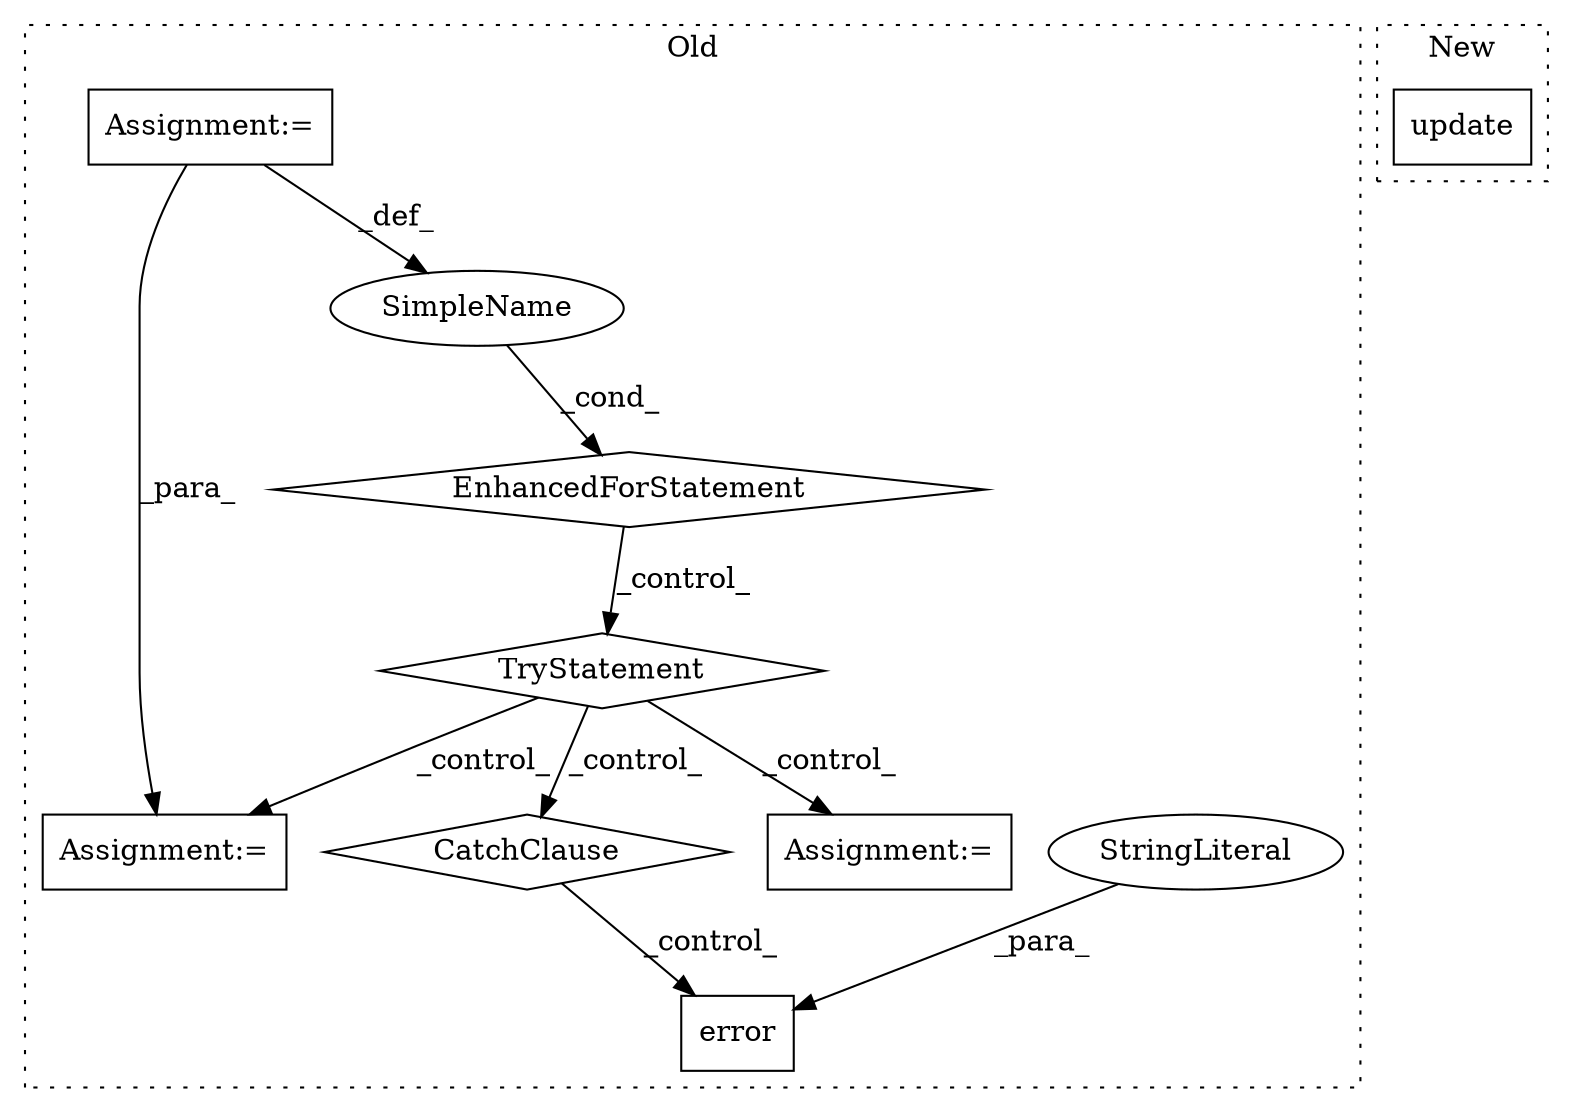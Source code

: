 digraph G {
subgraph cluster0 {
1 [label="error" a="32" s="5619,5674" l="6,1" shape="box"];
3 [label="StringLiteral" a="45" s="5625" l="44" shape="ellipse"];
4 [label="CatchClause" a="12" s="5564,5599" l="13,2" shape="diamond"];
5 [label="TryStatement" a="54" s="5463" l="4" shape="diamond"];
6 [label="Assignment:=" a="7" s="5547" l="1" shape="box"];
7 [label="Assignment:=" a="7" s="5507" l="2" shape="box"];
8 [label="EnhancedForStatement" a="70" s="5190,5459" l="53,-4" shape="diamond"];
9 [label="SimpleName" a="42" s="5247" l="4" shape="ellipse"];
10 [label="Assignment:=" a="7" s="5419" l="32" shape="box"];
label = "Old";
style="dotted";
}
subgraph cluster1 {
2 [label="update" a="32" s="5282,5304" l="7,1" shape="box"];
label = "New";
style="dotted";
}
3 -> 1 [label="_para_"];
4 -> 1 [label="_control_"];
5 -> 6 [label="_control_"];
5 -> 7 [label="_control_"];
5 -> 4 [label="_control_"];
8 -> 5 [label="_control_"];
9 -> 8 [label="_cond_"];
10 -> 7 [label="_para_"];
10 -> 9 [label="_def_"];
}